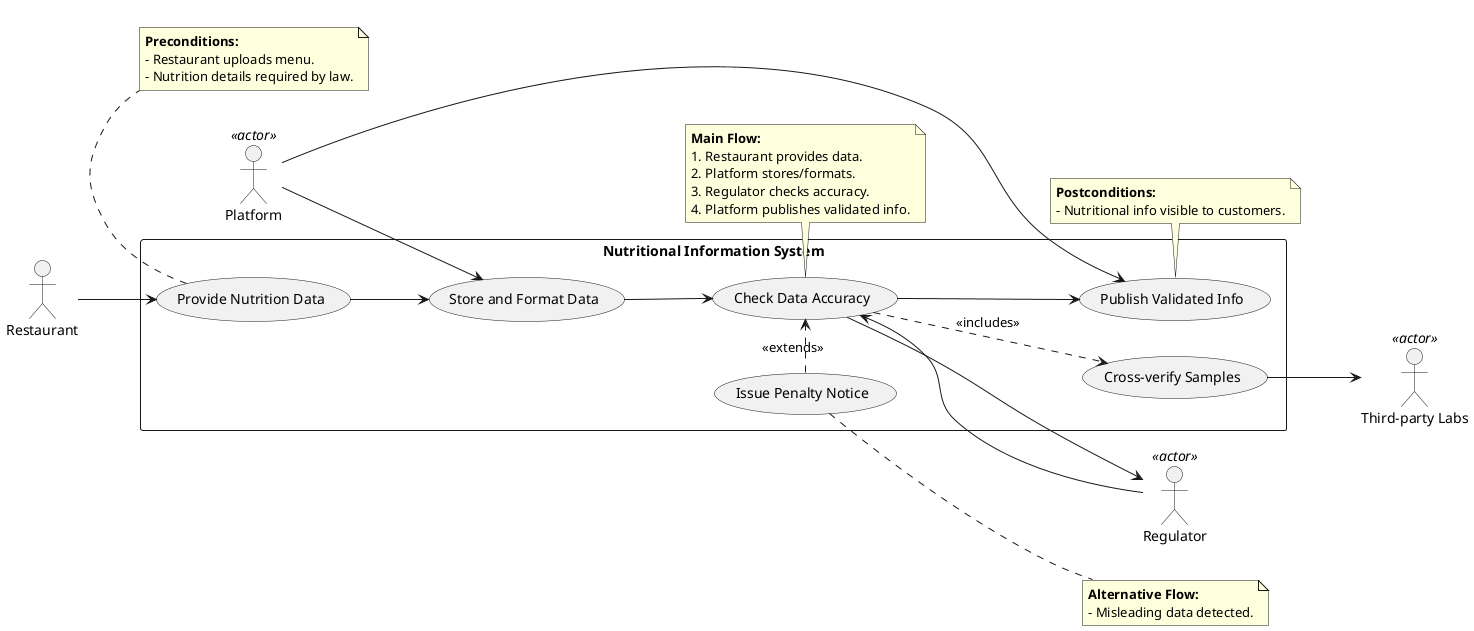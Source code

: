@startuml
left to right direction

actor "Restaurant" as Restaurant
actor "Platform" as Platform <<actor>>
actor "Regulator" as Regulator <<actor>>
actor "Third-party Labs" as Labs <<actor>>

rectangle "Nutritional Information System" {
    usecase "Provide Nutrition Data" as UC_Provide
    usecase "Store and Format Data" as UC_Store
    usecase "Check Data Accuracy" as UC_Check
    usecase "Publish Validated Info" as UC_Publish
    usecase "Cross-verify Samples" as UC_CrossVerify
    usecase "Issue Penalty Notice" as UC_Penalty
}

'--- Associations ---'
Restaurant --> UC_Provide
UC_Provide --> UC_Store
UC_Store --> UC_Check
UC_Check --> UC_Publish
UC_Check --> Regulator

' The Platform stores the data '
Platform --> UC_Store

' The Platform publishes the final data '
Platform --> UC_Publish

' The Regulator checks the data '
Regulator --> UC_Check

'--- Includes (Subflows) ---'
UC_Check ..> UC_CrossVerify : <<includes>>

'--- Extends (Alternative Flows) ---'
UC_Penalty .> UC_Check : <<extends>>

'--- System to System Interaction ---'
UC_CrossVerify --> Labs

'--- Notes for Context ---'
note bottom of UC_Provide
**Preconditions:**
- Restaurant uploads menu.
- Nutrition details required by law.
end note

note bottom of UC_Check
**Main Flow:**
1. Restaurant provides data.
2. Platform stores/formats.
3. Regulator checks accuracy.
4. Platform publishes validated info.
end note

note right of UC_Penalty
**Alternative Flow:**
- Misleading data detected.
end note

note bottom of UC_Publish
**Postconditions:**
- Nutritional info visible to customers.
end note

@enduml
